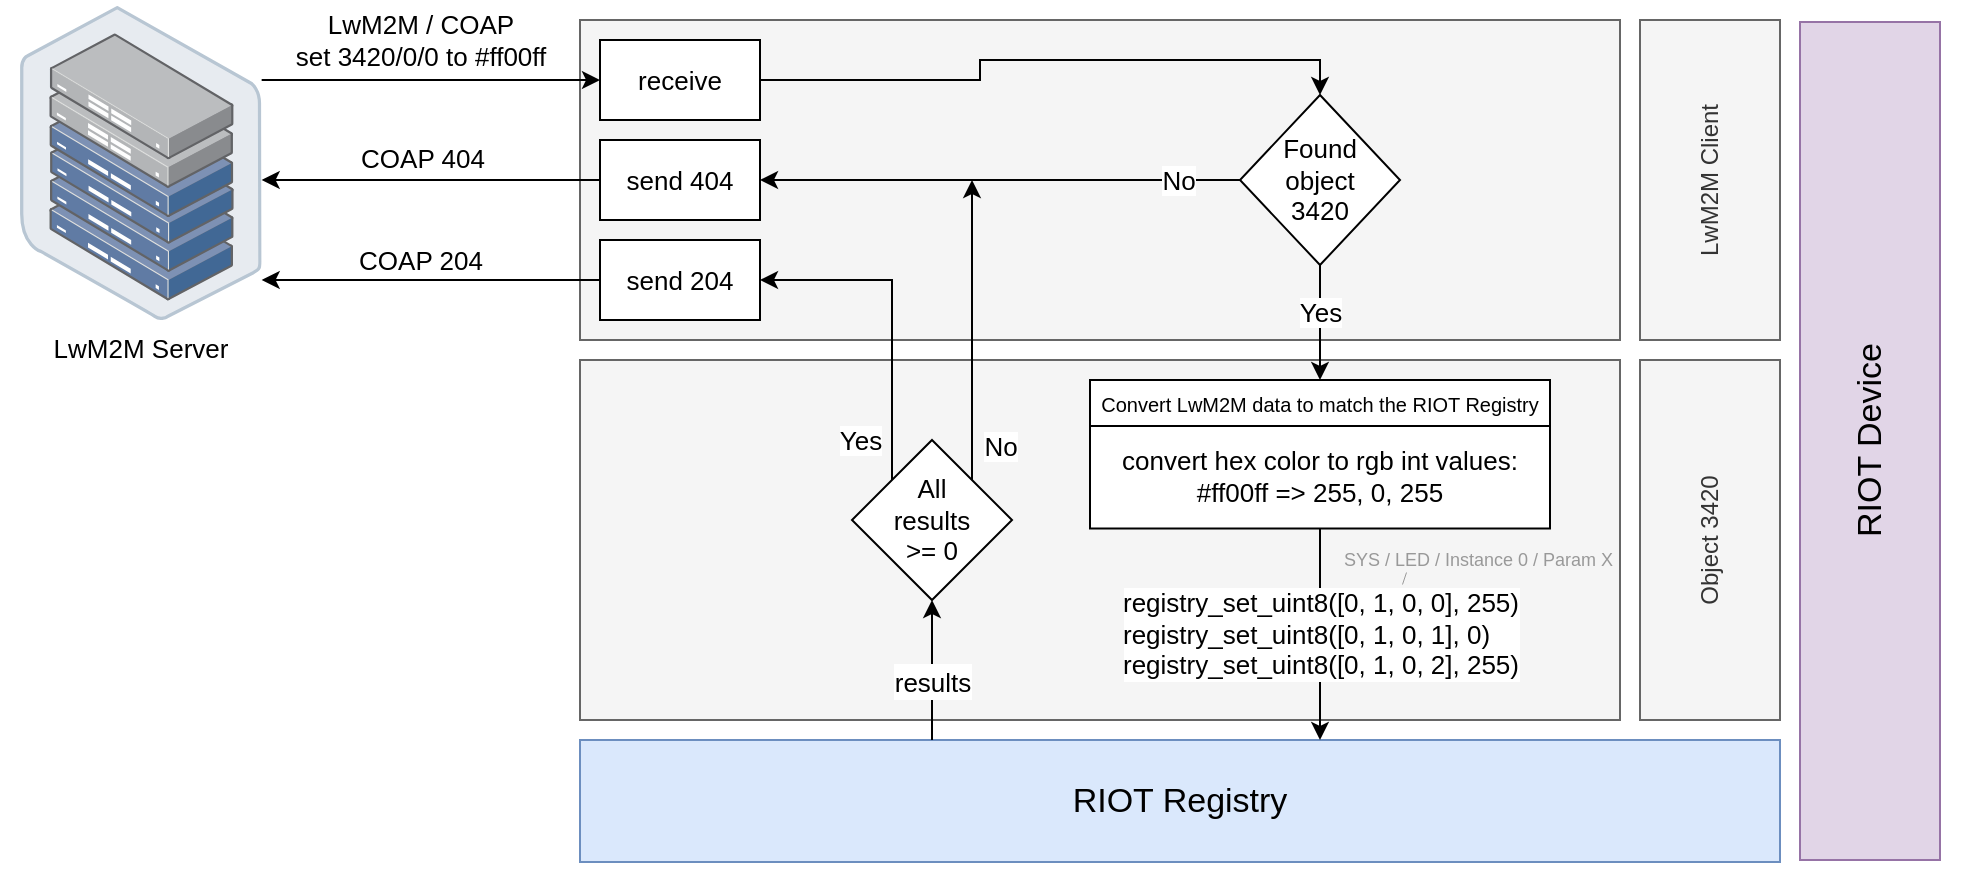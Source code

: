 <mxfile>
    <diagram id="fjN8D4Odn0497USpxgly" name="Page-1">
        <mxGraphModel dx="2433" dy="920" grid="1" gridSize="10" guides="1" tooltips="1" connect="1" arrows="1" fold="1" page="1" pageScale="1" pageWidth="1169" pageHeight="827" background="#FFFFFF" math="0" shadow="0">
            <root>
                <mxCell id="0"/>
                <mxCell id="1" parent="0"/>
                <mxCell id="346" value="" style="rounded=0;whiteSpace=wrap;html=1;strokeColor=none;" parent="1" vertex="1">
                    <mxGeometry x="-1160" y="10" width="980" height="440" as="geometry"/>
                </mxCell>
                <mxCell id="388" value="" style="rounded=0;whiteSpace=wrap;html=1;fillColor=#f5f5f5;strokeColor=#666666;fontColor=#333333;" vertex="1" parent="1">
                    <mxGeometry x="-870" y="190" width="520" height="180" as="geometry"/>
                </mxCell>
                <mxCell id="364" value="" style="rounded=0;whiteSpace=wrap;html=1;fillColor=#f5f5f5;strokeColor=#666666;fontColor=#333333;" vertex="1" parent="1">
                    <mxGeometry x="-870" y="20" width="520" height="160" as="geometry"/>
                </mxCell>
                <mxCell id="365" value="&lt;font style=&quot;font-size: 13px&quot;&gt;LwM2M Server&lt;/font&gt;" style="points=[];aspect=fixed;html=1;align=center;shadow=0;dashed=0;image;image=img/lib/allied_telesis/storage/Datacenter_Server_Half_Rack_ToR.svg;" vertex="1" parent="1">
                    <mxGeometry x="-1150" y="13" width="120.83" height="157" as="geometry"/>
                </mxCell>
                <mxCell id="366" value="&lt;font style=&quot;font-size: 13px&quot;&gt;LwM2M / COAP&lt;br&gt;set 3420/0/0 to #ff00ff&lt;/font&gt;" style="edgeStyle=elbowEdgeStyle;rounded=0;html=1;" edge="1" parent="1" source="365" target="397">
                    <mxGeometry x="-0.064" y="20" relative="1" as="geometry">
                        <mxPoint x="-1010" y="-150" as="sourcePoint"/>
                        <mxPoint x="-820" y="80" as="targetPoint"/>
                        <Array as="points">
                            <mxPoint x="-920" y="50"/>
                            <mxPoint x="-1040" y="50"/>
                        </Array>
                        <mxPoint as="offset"/>
                    </mxGeometry>
                </mxCell>
                <mxCell id="367" value="&lt;font style=&quot;font-size: 13px&quot;&gt;No&lt;/font&gt;" style="edgeStyle=elbowEdgeStyle;rounded=0;html=1;startArrow=none;exitX=0;exitY=0.5;exitDx=0;exitDy=0;" edge="1" parent="1" source="368" target="398">
                    <mxGeometry x="-0.736" relative="1" as="geometry">
                        <mxPoint x="-780" y="170" as="targetPoint"/>
                        <Array as="points">
                            <mxPoint x="-610" y="100"/>
                            <mxPoint x="-641" y="140"/>
                            <mxPoint x="-760" y="140"/>
                        </Array>
                        <mxPoint as="offset"/>
                    </mxGeometry>
                </mxCell>
                <mxCell id="368" value="&lt;font style=&quot;font-size: 13px&quot;&gt;Found &lt;br&gt;object&lt;br&gt;3420&lt;/font&gt;" style="rhombus;whiteSpace=wrap;html=1;" vertex="1" parent="1">
                    <mxGeometry x="-540" y="57.5" width="80" height="85" as="geometry"/>
                </mxCell>
                <mxCell id="369" value="&lt;font style=&quot;font-size: 13px&quot;&gt;Yes&lt;/font&gt;" style="edgeStyle=elbowEdgeStyle;rounded=0;html=1;exitX=0.5;exitY=1;exitDx=0;exitDy=0;" edge="1" parent="1" source="368" target="382">
                    <mxGeometry x="-0.2" relative="1" as="geometry">
                        <mxPoint x="-700" y="-150" as="targetPoint"/>
                        <mxPoint as="offset"/>
                        <mxPoint x="-525" y="110" as="sourcePoint"/>
                    </mxGeometry>
                </mxCell>
                <mxCell id="372" value="" style="edgeStyle=orthogonalEdgeStyle;rounded=0;html=1;entryX=0.5;entryY=0;entryDx=0;entryDy=0;exitX=1;exitY=0.5;exitDx=0;exitDy=0;" edge="1" parent="1" source="397" target="368">
                    <mxGeometry x="-0.2" relative="1" as="geometry">
                        <mxPoint x="-500" y="90" as="targetPoint"/>
                        <mxPoint as="offset"/>
                        <mxPoint x="-770" y="80" as="sourcePoint"/>
                        <Array as="points">
                            <mxPoint x="-670" y="50"/>
                            <mxPoint x="-670" y="40"/>
                            <mxPoint x="-500" y="40"/>
                        </Array>
                    </mxGeometry>
                </mxCell>
                <mxCell id="373" value="&lt;font style=&quot;font-size: 17px&quot;&gt;RIOT Registry&lt;/font&gt;" style="rounded=0;whiteSpace=wrap;html=1;fillColor=#dae8fc;strokeColor=#6c8ebf;" vertex="1" parent="1">
                    <mxGeometry x="-870" y="380" width="600" height="61" as="geometry"/>
                </mxCell>
                <mxCell id="374" value="&lt;font style=&quot;font-size: 13px&quot;&gt;&lt;font style=&quot;font-size: 13px&quot;&gt;registry_set_uint8([0, 1, 0, 0], 255)&lt;br&gt;&lt;/font&gt;&lt;/font&gt;&lt;div style=&quot;text-align: left ; font-size: 13px&quot;&gt;&lt;font style=&quot;font-size: 13px&quot;&gt;registry_set_uint8([0, 1, 0, 1], 0)&lt;/font&gt;&lt;/div&gt;&lt;font style=&quot;font-size: 13px&quot;&gt;registry_set_uint8([0, 1, 0, 2], 255)&lt;/font&gt;" style="edgeStyle=elbowEdgeStyle;rounded=0;html=1;" edge="1" parent="1" source="381" target="373">
                    <mxGeometry relative="1" as="geometry">
                        <mxPoint x="-674" y="90" as="targetPoint"/>
                        <mxPoint as="offset"/>
                        <mxPoint x="-780" y="90" as="sourcePoint"/>
                    </mxGeometry>
                </mxCell>
                <mxCell id="375" value="" style="edgeStyle=elbowEdgeStyle;rounded=0;html=1;entryX=0.5;entryY=1;entryDx=0;entryDy=0;" edge="1" parent="1" source="373" target="377">
                    <mxGeometry relative="1" as="geometry">
                        <mxPoint x="-1110" y="370" as="targetPoint"/>
                        <mxPoint x="-385" y="120" as="sourcePoint"/>
                    </mxGeometry>
                </mxCell>
                <mxCell id="376" value="&lt;font style=&quot;font-size: 13px&quot;&gt;results&lt;/font&gt;" style="edgeLabel;html=1;align=center;verticalAlign=middle;resizable=0;points=[];fontSize=15;" vertex="1" connectable="0" parent="375">
                    <mxGeometry x="-0.329" y="2" relative="1" as="geometry">
                        <mxPoint x="2" y="-7" as="offset"/>
                    </mxGeometry>
                </mxCell>
                <mxCell id="377" value="&lt;font style=&quot;font-size: 13px&quot;&gt;All &lt;br&gt;results &lt;br&gt;&amp;gt;= 0&lt;/font&gt;" style="rhombus;whiteSpace=wrap;html=1;" vertex="1" parent="1">
                    <mxGeometry x="-734" y="230" width="80" height="80" as="geometry"/>
                </mxCell>
                <mxCell id="378" value="&lt;font style=&quot;font-size: 13px&quot;&gt;No&lt;/font&gt;" style="edgeStyle=elbowEdgeStyle;rounded=0;html=1;exitX=1;exitY=0;exitDx=0;exitDy=0;" edge="1" parent="1" source="377">
                    <mxGeometry x="-0.765" y="-14" relative="1" as="geometry">
                        <mxPoint x="-674" y="100" as="targetPoint"/>
                        <mxPoint as="offset"/>
                        <mxPoint x="-960" as="sourcePoint"/>
                        <Array as="points">
                            <mxPoint x="-674" y="160"/>
                            <mxPoint x="-660" y="150"/>
                            <mxPoint x="-694" y="160"/>
                            <mxPoint x="-694" y="220"/>
                            <mxPoint x="-694" y="180"/>
                            <mxPoint x="-740" y="150"/>
                            <mxPoint x="-750" y="90"/>
                        </Array>
                    </mxGeometry>
                </mxCell>
                <mxCell id="379" value="&lt;font style=&quot;font-size: 13px&quot;&gt;Yes&lt;/font&gt;" style="edgeStyle=elbowEdgeStyle;rounded=0;html=1;startArrow=none;exitX=0;exitY=0;exitDx=0;exitDy=0;" edge="1" parent="1" source="377" target="400">
                    <mxGeometry x="-0.759" y="16" relative="1" as="geometry">
                        <mxPoint x="-664" y="100" as="targetPoint"/>
                        <mxPoint as="offset"/>
                        <mxPoint x="-790" y="240" as="sourcePoint"/>
                        <Array as="points">
                            <mxPoint x="-714" y="210"/>
                            <mxPoint x="-730" y="210"/>
                            <mxPoint x="-730" y="200"/>
                        </Array>
                    </mxGeometry>
                </mxCell>
                <mxCell id="387" value="&lt;font style=&quot;font-size: 17px&quot;&gt;RIOT Device&lt;/font&gt;" style="rounded=0;whiteSpace=wrap;html=1;fillColor=#e1d5e7;strokeColor=#9673a6;horizontal=0;" vertex="1" parent="1">
                    <mxGeometry x="-260" y="21" width="70" height="419" as="geometry"/>
                </mxCell>
                <mxCell id="389" value="" style="group" vertex="1" connectable="0" parent="1">
                    <mxGeometry x="-490" y="275" width="140" height="30" as="geometry"/>
                </mxCell>
                <mxCell id="383" value="&lt;span style=&quot;font-family: &amp;#34;helvetica&amp;#34; ; font-style: normal ; font-weight: 400 ; letter-spacing: normal ; text-align: center ; text-indent: 0px ; text-transform: none ; word-spacing: 0px ; display: inline ; float: none&quot;&gt;&lt;font style=&quot;font-size: 9px&quot; color=&quot;#999999&quot;&gt;SYS / LED / Instance 0 / Param X&lt;/font&gt;&lt;/span&gt;" style="text;whiteSpace=wrap;html=1;fillColor=none;" vertex="1" parent="389">
                    <mxGeometry width="140" height="30" as="geometry"/>
                </mxCell>
                <mxCell id="384" value="" style="endArrow=none;html=1;fontSize=9;fontColor=#999999;strokeColor=#999999;strokeWidth=0.5;" edge="1" parent="389">
                    <mxGeometry width="50" height="50" relative="1" as="geometry">
                        <mxPoint x="31" y="27" as="sourcePoint"/>
                        <mxPoint x="33" y="21" as="targetPoint"/>
                    </mxGeometry>
                </mxCell>
                <mxCell id="393" value="LwM2M Client" style="rounded=0;whiteSpace=wrap;html=1;fillColor=#f5f5f5;strokeColor=#666666;fontColor=#333333;horizontal=0;" vertex="1" parent="1">
                    <mxGeometry x="-340" y="20" width="70" height="160" as="geometry"/>
                </mxCell>
                <mxCell id="394" value="Object 3420" style="rounded=0;whiteSpace=wrap;html=1;fillColor=#f5f5f5;strokeColor=#666666;fontColor=#333333;horizontal=0;" vertex="1" parent="1">
                    <mxGeometry x="-340" y="190" width="70" height="180" as="geometry"/>
                </mxCell>
                <mxCell id="397" value="&lt;font color=&quot;#000000&quot; style=&quot;font-size: 13px&quot;&gt;receive&lt;/font&gt;" style="rounded=0;whiteSpace=wrap;html=1;labelBackgroundColor=none;fontSize=17;" vertex="1" parent="1">
                    <mxGeometry x="-860" y="30" width="80" height="40" as="geometry"/>
                </mxCell>
                <mxCell id="398" value="&lt;font color=&quot;#000000&quot; style=&quot;font-size: 13px&quot;&gt;send 404&lt;/font&gt;" style="rounded=0;whiteSpace=wrap;html=1;labelBackgroundColor=none;fontSize=17;" vertex="1" parent="1">
                    <mxGeometry x="-860" y="80" width="80" height="40" as="geometry"/>
                </mxCell>
                <mxCell id="399" value="&lt;font style=&quot;font-size: 13px&quot;&gt;COAP 404&lt;/font&gt;" style="edgeStyle=elbowEdgeStyle;rounded=0;html=1;startArrow=none;" edge="1" parent="1" source="398" target="365">
                    <mxGeometry x="0.052" y="-11" relative="1" as="geometry">
                        <mxPoint x="-1069.17" y="150" as="targetPoint"/>
                        <Array as="points">
                            <mxPoint x="-1010" y="100"/>
                        </Array>
                        <mxPoint as="offset"/>
                        <mxPoint x="-550.0" y="135" as="sourcePoint"/>
                    </mxGeometry>
                </mxCell>
                <mxCell id="400" value="&lt;font color=&quot;#000000&quot; style=&quot;font-size: 13px&quot;&gt;send 204&lt;/font&gt;" style="rounded=0;whiteSpace=wrap;html=1;labelBackgroundColor=none;fontSize=17;" vertex="1" parent="1">
                    <mxGeometry x="-860" y="130" width="80" height="40" as="geometry"/>
                </mxCell>
                <mxCell id="401" value="&lt;font style=&quot;font-size: 13px&quot;&gt;COAP 204&lt;/font&gt;" style="edgeStyle=elbowEdgeStyle;rounded=0;html=1;startArrow=none;" edge="1" parent="1" source="400" target="365">
                    <mxGeometry x="0.064" y="-10" relative="1" as="geometry">
                        <mxPoint x="-1069.17" y="180" as="targetPoint"/>
                        <mxPoint as="offset"/>
                        <mxPoint x="-780" y="250" as="sourcePoint"/>
                        <Array as="points">
                            <mxPoint x="-1010" y="150"/>
                        </Array>
                    </mxGeometry>
                </mxCell>
                <mxCell id="403" value="" style="group" vertex="1" connectable="0" parent="1">
                    <mxGeometry x="-615" y="200" width="230" height="74.25" as="geometry"/>
                </mxCell>
                <mxCell id="381" value="&lt;font style=&quot;font-size: 13px&quot;&gt;convert hex color to rgb int values:&lt;br&gt;#ff00ff =&amp;gt; 255, 0, 255&lt;br&gt;&lt;/font&gt;" style="rounded=0;whiteSpace=wrap;html=1;" vertex="1" parent="403">
                    <mxGeometry y="21.75" width="230" height="52.5" as="geometry"/>
                </mxCell>
                <mxCell id="382" value="&lt;font style=&quot;font-size: 10px&quot;&gt;Convert LwM2M data to match the RIOT Registry&lt;/font&gt;" style="rounded=0;whiteSpace=wrap;html=1;" vertex="1" parent="403">
                    <mxGeometry width="230" height="23" as="geometry"/>
                </mxCell>
            </root>
        </mxGraphModel>
    </diagram>
</mxfile>
